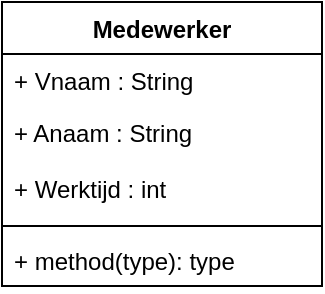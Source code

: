 <mxfile version="17.1.3" type="github"><diagram id="AhoOyRfpjSzVgz1KVlbD" name="Page-1"><mxGraphModel dx="546" dy="301" grid="1" gridSize="10" guides="1" tooltips="1" connect="1" arrows="1" fold="1" page="1" pageScale="1" pageWidth="827" pageHeight="1169" math="0" shadow="0"><root><mxCell id="0"/><mxCell id="1" parent="0"/><mxCell id="661s9q2leMzbjNVrgtod-12" value="Medewerker" style="swimlane;fontStyle=1;align=center;verticalAlign=top;childLayout=stackLayout;horizontal=1;startSize=26;horizontalStack=0;resizeParent=1;resizeParentMax=0;resizeLast=0;collapsible=1;marginBottom=0;" vertex="1" parent="1"><mxGeometry x="60" y="180" width="160" height="142" as="geometry"/></mxCell><mxCell id="661s9q2leMzbjNVrgtod-13" value="+ Vnaam : String" style="text;strokeColor=none;fillColor=none;align=left;verticalAlign=top;spacingLeft=4;spacingRight=4;overflow=hidden;rotatable=0;points=[[0,0.5],[1,0.5]];portConstraint=eastwest;" vertex="1" parent="661s9q2leMzbjNVrgtod-12"><mxGeometry y="26" width="160" height="26" as="geometry"/></mxCell><mxCell id="661s9q2leMzbjNVrgtod-16" value="+ Anaam : String" style="text;strokeColor=none;fillColor=none;align=left;verticalAlign=top;spacingLeft=4;spacingRight=4;overflow=hidden;rotatable=0;points=[[0,0.5],[1,0.5]];portConstraint=eastwest;" vertex="1" parent="661s9q2leMzbjNVrgtod-12"><mxGeometry y="52" width="160" height="26" as="geometry"/></mxCell><mxCell id="661s9q2leMzbjNVrgtod-17" value="+ Werktijd : int" style="text;strokeColor=none;fillColor=none;align=left;verticalAlign=middle;spacingLeft=4;spacingRight=4;overflow=hidden;points=[[0,0.5],[1,0.5]];portConstraint=eastwest;rotatable=0;" vertex="1" parent="661s9q2leMzbjNVrgtod-12"><mxGeometry y="78" width="160" height="30" as="geometry"/></mxCell><mxCell id="661s9q2leMzbjNVrgtod-14" value="" style="line;strokeWidth=1;fillColor=none;align=left;verticalAlign=middle;spacingTop=-1;spacingLeft=3;spacingRight=3;rotatable=0;labelPosition=right;points=[];portConstraint=eastwest;" vertex="1" parent="661s9q2leMzbjNVrgtod-12"><mxGeometry y="108" width="160" height="8" as="geometry"/></mxCell><mxCell id="661s9q2leMzbjNVrgtod-15" value="+ method(type): type" style="text;strokeColor=none;fillColor=none;align=left;verticalAlign=top;spacingLeft=4;spacingRight=4;overflow=hidden;rotatable=0;points=[[0,0.5],[1,0.5]];portConstraint=eastwest;" vertex="1" parent="661s9q2leMzbjNVrgtod-12"><mxGeometry y="116" width="160" height="26" as="geometry"/></mxCell></root></mxGraphModel></diagram></mxfile>